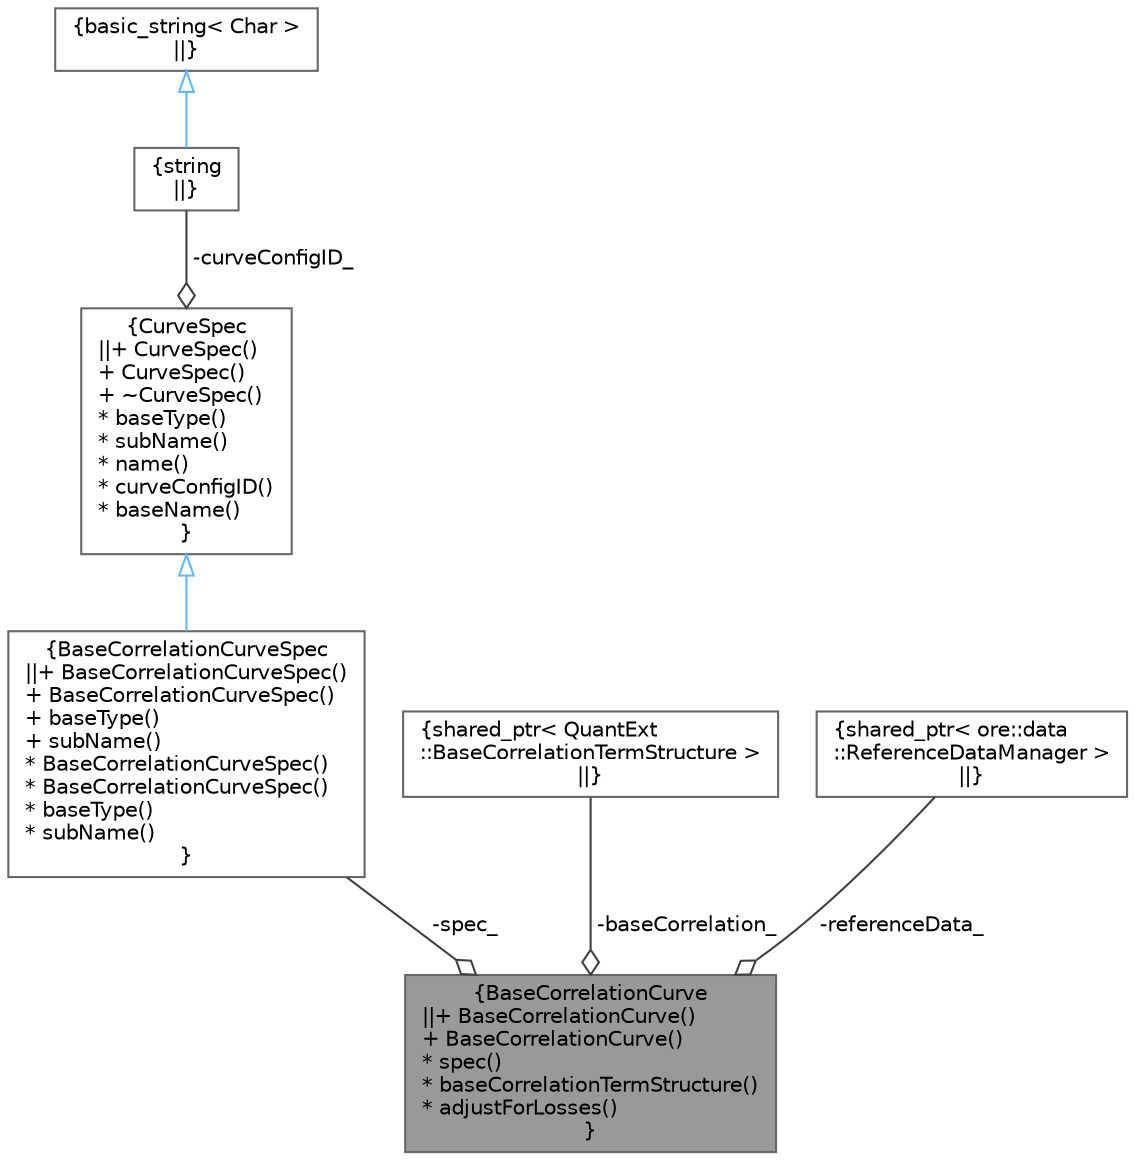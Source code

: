 digraph "BaseCorrelationCurve"
{
 // INTERACTIVE_SVG=YES
 // LATEX_PDF_SIZE
  bgcolor="transparent";
  edge [fontname=Helvetica,fontsize=10,labelfontname=Helvetica,labelfontsize=10];
  node [fontname=Helvetica,fontsize=10,shape=box,height=0.2,width=0.4];
  Node1 [label="{BaseCorrelationCurve\n||+ BaseCorrelationCurve()\l+ BaseCorrelationCurve()\l* spec()\l* baseCorrelationTermStructure()\l* adjustForLosses()\l}",height=0.2,width=0.4,color="gray40", fillcolor="grey60", style="filled", fontcolor="black",tooltip=" "];
  Node2 -> Node1 [color="grey25",style="solid",label=" -spec_" ,arrowhead="odiamond"];
  Node2 [label="{BaseCorrelationCurveSpec\n||+ BaseCorrelationCurveSpec()\l+ BaseCorrelationCurveSpec()\l+ baseType()\l+ subName()\l* BaseCorrelationCurveSpec()\l* BaseCorrelationCurveSpec()\l* baseType()\l* subName()\l}",height=0.2,width=0.4,color="gray40", fillcolor="white", style="filled",URL="$classore_1_1data_1_1_base_correlation_curve_spec.html",tooltip="Base Correlation surface description."];
  Node3 -> Node2 [dir="back",color="steelblue1",style="solid",arrowtail="onormal"];
  Node3 [label="{CurveSpec\n||+ CurveSpec()\l+ CurveSpec()\l+ ~CurveSpec()\l* baseType()\l* subName()\l* name()\l* curveConfigID()\l* baseName()\l}",height=0.2,width=0.4,color="gray40", fillcolor="white", style="filled",URL="$classore_1_1data_1_1_curve_spec.html",tooltip="Curve Specification."];
  Node4 -> Node3 [color="grey25",style="solid",label=" -curveConfigID_" ,arrowhead="odiamond"];
  Node4 [label="{string\n||}",height=0.2,width=0.4,color="gray40", fillcolor="white", style="filled",tooltip=" "];
  Node5 -> Node4 [dir="back",color="steelblue1",style="solid",arrowtail="onormal"];
  Node5 [label="{basic_string\< Char \>\n||}",height=0.2,width=0.4,color="gray40", fillcolor="white", style="filled",tooltip=" "];
  Node6 -> Node1 [color="grey25",style="solid",label=" -baseCorrelation_" ,arrowhead="odiamond"];
  Node6 [label="{shared_ptr\< QuantExt\l::BaseCorrelationTermStructure \>\n||}",height=0.2,width=0.4,color="gray40", fillcolor="white", style="filled",tooltip=" "];
  Node7 -> Node1 [color="grey25",style="solid",label=" -referenceData_" ,arrowhead="odiamond"];
  Node7 [label="{shared_ptr\< ore::data\l::ReferenceDataManager \>\n||}",height=0.2,width=0.4,color="gray40", fillcolor="white", style="filled",tooltip=" "];
}

